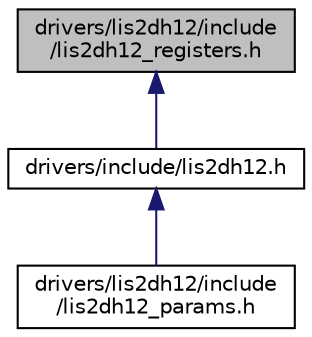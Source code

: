 digraph "drivers/lis2dh12/include/lis2dh12_registers.h"
{
 // LATEX_PDF_SIZE
  edge [fontname="Helvetica",fontsize="10",labelfontname="Helvetica",labelfontsize="10"];
  node [fontname="Helvetica",fontsize="10",shape=record];
  Node1 [label="drivers/lis2dh12/include\l/lis2dh12_registers.h",height=0.2,width=0.4,color="black", fillcolor="grey75", style="filled", fontcolor="black",tooltip="LIS2DH12 register definitions."];
  Node1 -> Node2 [dir="back",color="midnightblue",fontsize="10",style="solid",fontname="Helvetica"];
  Node2 [label="drivers/include/lis2dh12.h",height=0.2,width=0.4,color="black", fillcolor="white", style="filled",URL="$lis2dh12_8h.html",tooltip="Interface definition for the STM LIS2DH12 accelerometer."];
  Node2 -> Node3 [dir="back",color="midnightblue",fontsize="10",style="solid",fontname="Helvetica"];
  Node3 [label="drivers/lis2dh12/include\l/lis2dh12_params.h",height=0.2,width=0.4,color="black", fillcolor="white", style="filled",URL="$lis2dh12__params_8h.html",tooltip="Default configuration for LIS2DH12 devices."];
}
